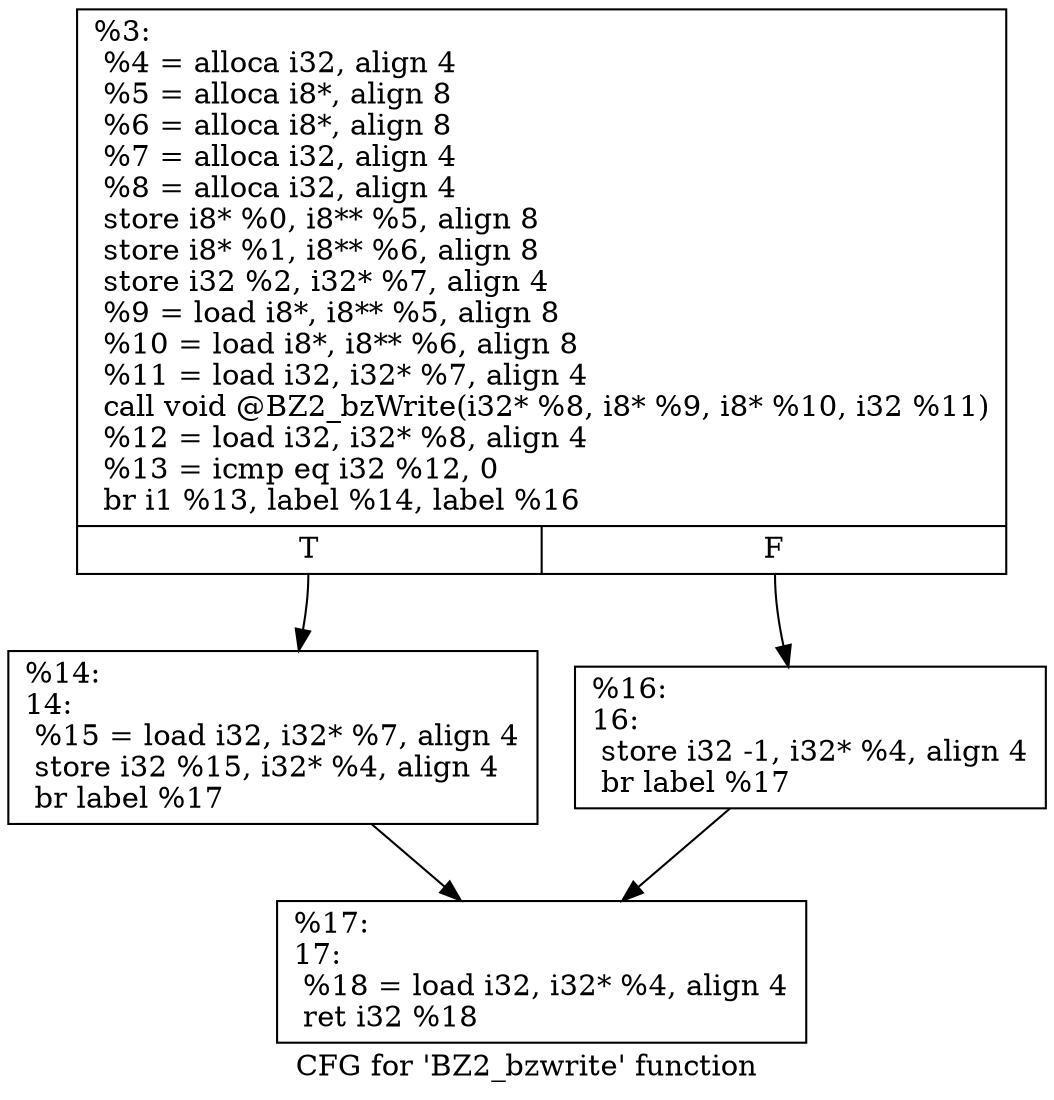 digraph "CFG for 'BZ2_bzwrite' function" {
	label="CFG for 'BZ2_bzwrite' function";

	Node0xcb3810 [shape=record,label="{%3:\l  %4 = alloca i32, align 4\l  %5 = alloca i8*, align 8\l  %6 = alloca i8*, align 8\l  %7 = alloca i32, align 4\l  %8 = alloca i32, align 4\l  store i8* %0, i8** %5, align 8\l  store i8* %1, i8** %6, align 8\l  store i32 %2, i32* %7, align 4\l  %9 = load i8*, i8** %5, align 8\l  %10 = load i8*, i8** %6, align 8\l  %11 = load i32, i32* %7, align 4\l  call void @BZ2_bzWrite(i32* %8, i8* %9, i8* %10, i32 %11)\l  %12 = load i32, i32* %8, align 4\l  %13 = icmp eq i32 %12, 0\l  br i1 %13, label %14, label %16\l|{<s0>T|<s1>F}}"];
	Node0xcb3810:s0 -> Node0xcb3f60;
	Node0xcb3810:s1 -> Node0xcb3fb0;
	Node0xcb3f60 [shape=record,label="{%14:\l14:                                               \l  %15 = load i32, i32* %7, align 4\l  store i32 %15, i32* %4, align 4\l  br label %17\l}"];
	Node0xcb3f60 -> Node0xcb4170;
	Node0xcb3fb0 [shape=record,label="{%16:\l16:                                               \l  store i32 -1, i32* %4, align 4\l  br label %17\l}"];
	Node0xcb3fb0 -> Node0xcb4170;
	Node0xcb4170 [shape=record,label="{%17:\l17:                                               \l  %18 = load i32, i32* %4, align 4\l  ret i32 %18\l}"];
}
